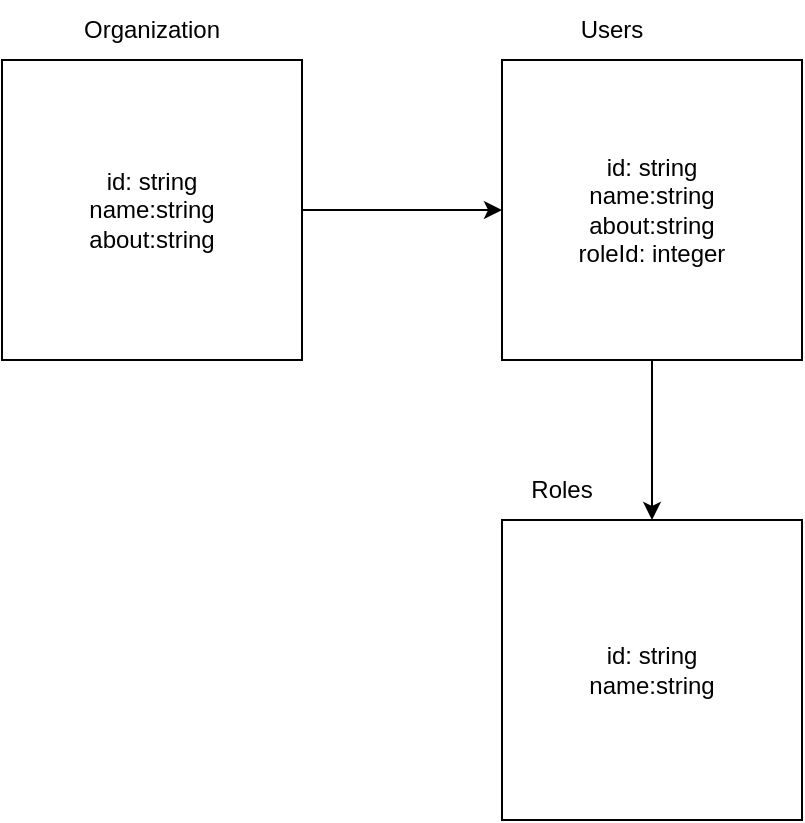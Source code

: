 <mxfile>
    <diagram id="sACFXm0iNJ1jO1oOSjb1" name="Page-1">
        <mxGraphModel dx="762" dy="367" grid="1" gridSize="10" guides="1" tooltips="1" connect="1" arrows="1" fold="1" page="1" pageScale="1" pageWidth="850" pageHeight="1100" background="none" math="0" shadow="0">
            <root>
                <mxCell id="0"/>
                <mxCell id="1" parent="0"/>
                <mxCell id="6" value="" style="edgeStyle=none;html=1;" edge="1" parent="1" source="3" target="5">
                    <mxGeometry relative="1" as="geometry"/>
                </mxCell>
                <mxCell id="3" value="id: string&lt;br&gt;name:string&lt;br&gt;about:string" style="whiteSpace=wrap;html=1;aspect=fixed;" vertex="1" parent="1">
                    <mxGeometry x="210" y="150" width="150" height="150" as="geometry"/>
                </mxCell>
                <mxCell id="4" value="Organization" style="text;html=1;strokeColor=none;fillColor=none;align=center;verticalAlign=middle;whiteSpace=wrap;rounded=0;" vertex="1" parent="1">
                    <mxGeometry x="255" y="120" width="60" height="30" as="geometry"/>
                </mxCell>
                <mxCell id="9" value="" style="edgeStyle=none;html=1;" edge="1" parent="1" source="5" target="8">
                    <mxGeometry relative="1" as="geometry"/>
                </mxCell>
                <mxCell id="5" value="id: string&lt;br&gt;name:string&lt;br&gt;about:string&lt;br&gt;roleId: integer" style="whiteSpace=wrap;html=1;aspect=fixed;" vertex="1" parent="1">
                    <mxGeometry x="460" y="150" width="150" height="150" as="geometry"/>
                </mxCell>
                <mxCell id="7" value="Users" style="text;html=1;strokeColor=none;fillColor=none;align=center;verticalAlign=middle;whiteSpace=wrap;rounded=0;" vertex="1" parent="1">
                    <mxGeometry x="485" y="120" width="60" height="30" as="geometry"/>
                </mxCell>
                <mxCell id="8" value="id: string&lt;br&gt;name:string" style="whiteSpace=wrap;html=1;aspect=fixed;align=center;" vertex="1" parent="1">
                    <mxGeometry x="460" y="380" width="150" height="150" as="geometry"/>
                </mxCell>
                <mxCell id="10" value="Roles" style="text;html=1;strokeColor=none;fillColor=none;align=center;verticalAlign=middle;whiteSpace=wrap;rounded=0;" vertex="1" parent="1">
                    <mxGeometry x="460" y="350" width="60" height="30" as="geometry"/>
                </mxCell>
            </root>
        </mxGraphModel>
    </diagram>
</mxfile>